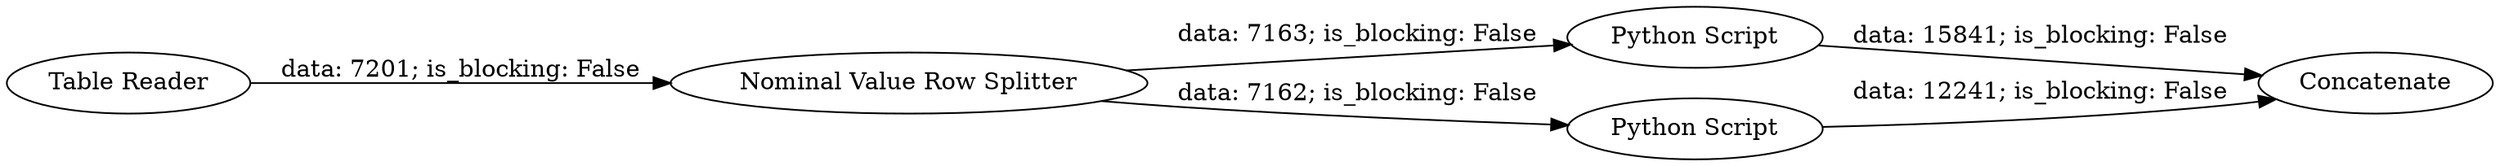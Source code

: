 digraph {
	"-2211136677496548634_2" [label="Nominal Value Row Splitter"]
	"-2211136677496548634_1" [label="Table Reader"]
	"-2211136677496548634_5" [label=Concatenate]
	"-2211136677496548634_3" [label="Python Script"]
	"-2211136677496548634_4" [label="Python Script"]
	"-2211136677496548634_2" -> "-2211136677496548634_4" [label="data: 7162; is_blocking: False"]
	"-2211136677496548634_3" -> "-2211136677496548634_5" [label="data: 15841; is_blocking: False"]
	"-2211136677496548634_2" -> "-2211136677496548634_3" [label="data: 7163; is_blocking: False"]
	"-2211136677496548634_1" -> "-2211136677496548634_2" [label="data: 7201; is_blocking: False"]
	"-2211136677496548634_4" -> "-2211136677496548634_5" [label="data: 12241; is_blocking: False"]
	rankdir=LR
}
